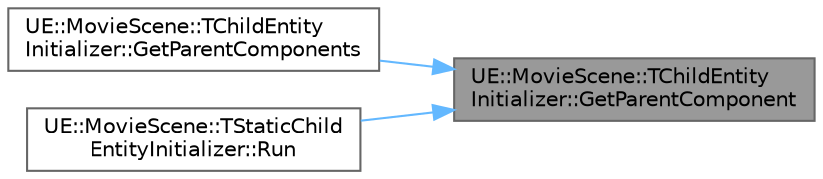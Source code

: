 digraph "UE::MovieScene::TChildEntityInitializer::GetParentComponent"
{
 // INTERACTIVE_SVG=YES
 // LATEX_PDF_SIZE
  bgcolor="transparent";
  edge [fontname=Helvetica,fontsize=10,labelfontname=Helvetica,labelfontsize=10];
  node [fontname=Helvetica,fontsize=10,shape=box,height=0.2,width=0.4];
  rankdir="RL";
  Node1 [id="Node000001",label="UE::MovieScene::TChildEntity\lInitializer::GetParentComponent",height=0.2,width=0.4,color="gray40", fillcolor="grey60", style="filled", fontcolor="black",tooltip=" "];
  Node1 -> Node2 [id="edge1_Node000001_Node000002",dir="back",color="steelblue1",style="solid",tooltip=" "];
  Node2 [id="Node000002",label="UE::MovieScene::TChildEntity\lInitializer::GetParentComponents",height=0.2,width=0.4,color="grey40", fillcolor="white", style="filled",URL="$db/d43/structUE_1_1MovieScene_1_1TChildEntityInitializer.html#a9aef848999dc6ea76ec751b0eb28c9ad",tooltip=" "];
  Node1 -> Node3 [id="edge2_Node000001_Node000003",dir="back",color="steelblue1",style="solid",tooltip=" "];
  Node3 [id="Node000003",label="UE::MovieScene::TStaticChild\lEntityInitializer::Run",height=0.2,width=0.4,color="grey40", fillcolor="white", style="filled",URL="$d4/d61/structUE_1_1MovieScene_1_1TStaticChildEntityInitializer.html#a6748730b3f2168fccd0e86b8656a58fd",tooltip=" "];
}
